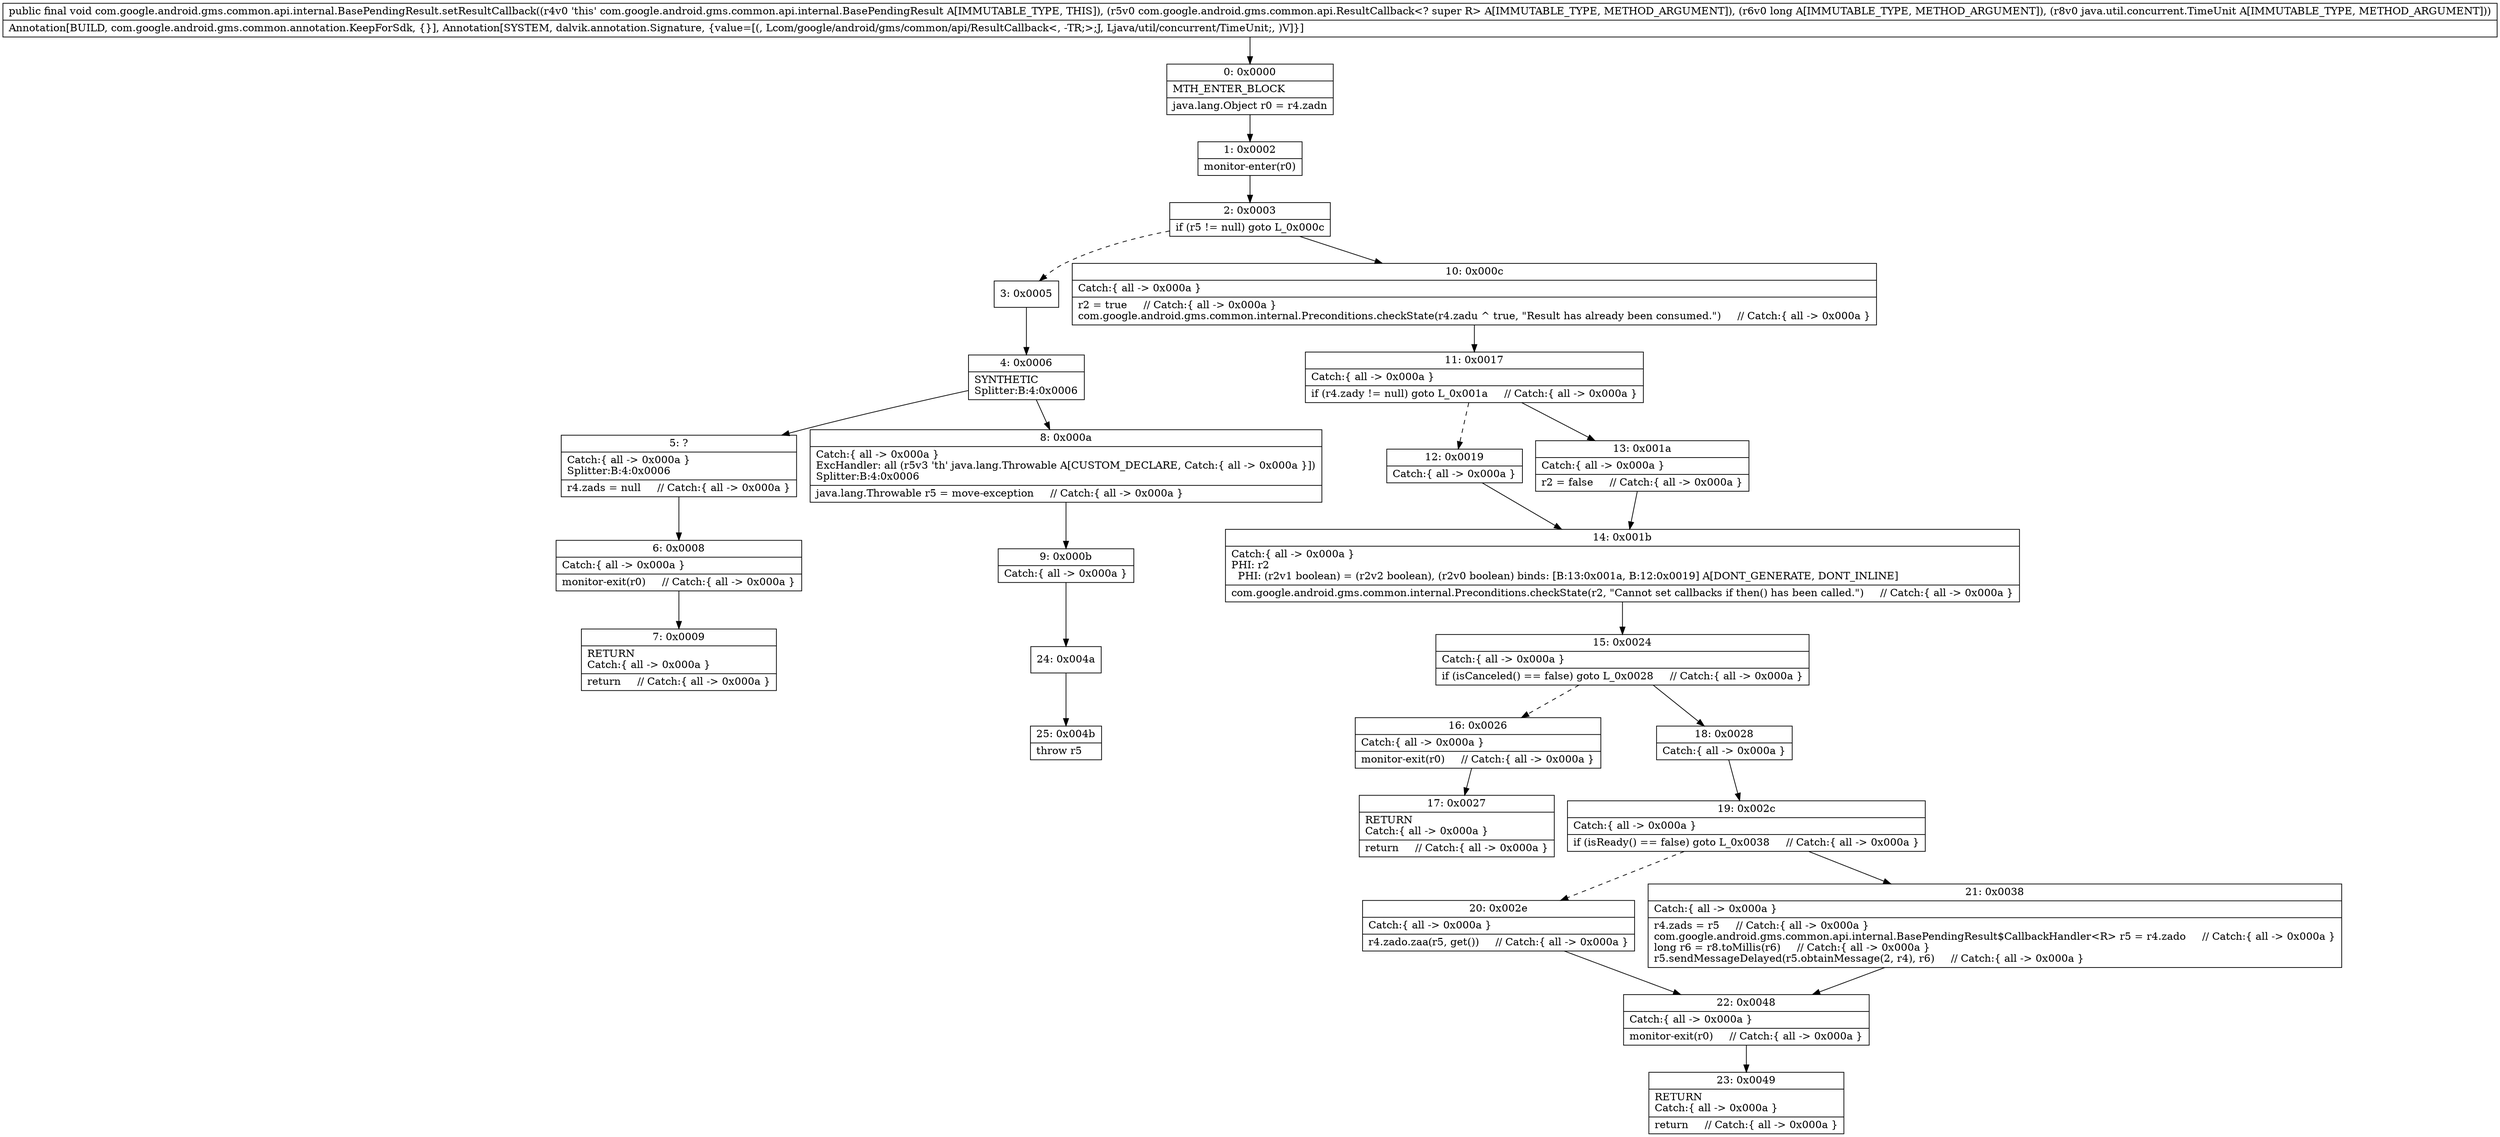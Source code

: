 digraph "CFG forcom.google.android.gms.common.api.internal.BasePendingResult.setResultCallback(Lcom\/google\/android\/gms\/common\/api\/ResultCallback;JLjava\/util\/concurrent\/TimeUnit;)V" {
Node_0 [shape=record,label="{0\:\ 0x0000|MTH_ENTER_BLOCK\l|java.lang.Object r0 = r4.zadn\l}"];
Node_1 [shape=record,label="{1\:\ 0x0002|monitor\-enter(r0)\l}"];
Node_2 [shape=record,label="{2\:\ 0x0003|if (r5 != null) goto L_0x000c\l}"];
Node_3 [shape=record,label="{3\:\ 0x0005}"];
Node_4 [shape=record,label="{4\:\ 0x0006|SYNTHETIC\lSplitter:B:4:0x0006\l}"];
Node_5 [shape=record,label="{5\:\ ?|Catch:\{ all \-\> 0x000a \}\lSplitter:B:4:0x0006\l|r4.zads = null     \/\/ Catch:\{ all \-\> 0x000a \}\l}"];
Node_6 [shape=record,label="{6\:\ 0x0008|Catch:\{ all \-\> 0x000a \}\l|monitor\-exit(r0)     \/\/ Catch:\{ all \-\> 0x000a \}\l}"];
Node_7 [shape=record,label="{7\:\ 0x0009|RETURN\lCatch:\{ all \-\> 0x000a \}\l|return     \/\/ Catch:\{ all \-\> 0x000a \}\l}"];
Node_8 [shape=record,label="{8\:\ 0x000a|Catch:\{ all \-\> 0x000a \}\lExcHandler: all (r5v3 'th' java.lang.Throwable A[CUSTOM_DECLARE, Catch:\{ all \-\> 0x000a \}])\lSplitter:B:4:0x0006\l|java.lang.Throwable r5 = move\-exception     \/\/ Catch:\{ all \-\> 0x000a \}\l}"];
Node_9 [shape=record,label="{9\:\ 0x000b|Catch:\{ all \-\> 0x000a \}\l}"];
Node_10 [shape=record,label="{10\:\ 0x000c|Catch:\{ all \-\> 0x000a \}\l|r2 = true     \/\/ Catch:\{ all \-\> 0x000a \}\lcom.google.android.gms.common.internal.Preconditions.checkState(r4.zadu ^ true, \"Result has already been consumed.\")     \/\/ Catch:\{ all \-\> 0x000a \}\l}"];
Node_11 [shape=record,label="{11\:\ 0x0017|Catch:\{ all \-\> 0x000a \}\l|if (r4.zady != null) goto L_0x001a     \/\/ Catch:\{ all \-\> 0x000a \}\l}"];
Node_12 [shape=record,label="{12\:\ 0x0019|Catch:\{ all \-\> 0x000a \}\l}"];
Node_13 [shape=record,label="{13\:\ 0x001a|Catch:\{ all \-\> 0x000a \}\l|r2 = false     \/\/ Catch:\{ all \-\> 0x000a \}\l}"];
Node_14 [shape=record,label="{14\:\ 0x001b|Catch:\{ all \-\> 0x000a \}\lPHI: r2 \l  PHI: (r2v1 boolean) = (r2v2 boolean), (r2v0 boolean) binds: [B:13:0x001a, B:12:0x0019] A[DONT_GENERATE, DONT_INLINE]\l|com.google.android.gms.common.internal.Preconditions.checkState(r2, \"Cannot set callbacks if then() has been called.\")     \/\/ Catch:\{ all \-\> 0x000a \}\l}"];
Node_15 [shape=record,label="{15\:\ 0x0024|Catch:\{ all \-\> 0x000a \}\l|if (isCanceled() == false) goto L_0x0028     \/\/ Catch:\{ all \-\> 0x000a \}\l}"];
Node_16 [shape=record,label="{16\:\ 0x0026|Catch:\{ all \-\> 0x000a \}\l|monitor\-exit(r0)     \/\/ Catch:\{ all \-\> 0x000a \}\l}"];
Node_17 [shape=record,label="{17\:\ 0x0027|RETURN\lCatch:\{ all \-\> 0x000a \}\l|return     \/\/ Catch:\{ all \-\> 0x000a \}\l}"];
Node_18 [shape=record,label="{18\:\ 0x0028|Catch:\{ all \-\> 0x000a \}\l}"];
Node_19 [shape=record,label="{19\:\ 0x002c|Catch:\{ all \-\> 0x000a \}\l|if (isReady() == false) goto L_0x0038     \/\/ Catch:\{ all \-\> 0x000a \}\l}"];
Node_20 [shape=record,label="{20\:\ 0x002e|Catch:\{ all \-\> 0x000a \}\l|r4.zado.zaa(r5, get())     \/\/ Catch:\{ all \-\> 0x000a \}\l}"];
Node_21 [shape=record,label="{21\:\ 0x0038|Catch:\{ all \-\> 0x000a \}\l|r4.zads = r5     \/\/ Catch:\{ all \-\> 0x000a \}\lcom.google.android.gms.common.api.internal.BasePendingResult$CallbackHandler\<R\> r5 = r4.zado     \/\/ Catch:\{ all \-\> 0x000a \}\llong r6 = r8.toMillis(r6)     \/\/ Catch:\{ all \-\> 0x000a \}\lr5.sendMessageDelayed(r5.obtainMessage(2, r4), r6)     \/\/ Catch:\{ all \-\> 0x000a \}\l}"];
Node_22 [shape=record,label="{22\:\ 0x0048|Catch:\{ all \-\> 0x000a \}\l|monitor\-exit(r0)     \/\/ Catch:\{ all \-\> 0x000a \}\l}"];
Node_23 [shape=record,label="{23\:\ 0x0049|RETURN\lCatch:\{ all \-\> 0x000a \}\l|return     \/\/ Catch:\{ all \-\> 0x000a \}\l}"];
Node_24 [shape=record,label="{24\:\ 0x004a}"];
Node_25 [shape=record,label="{25\:\ 0x004b|throw r5\l}"];
MethodNode[shape=record,label="{public final void com.google.android.gms.common.api.internal.BasePendingResult.setResultCallback((r4v0 'this' com.google.android.gms.common.api.internal.BasePendingResult A[IMMUTABLE_TYPE, THIS]), (r5v0 com.google.android.gms.common.api.ResultCallback\<? super R\> A[IMMUTABLE_TYPE, METHOD_ARGUMENT]), (r6v0 long A[IMMUTABLE_TYPE, METHOD_ARGUMENT]), (r8v0 java.util.concurrent.TimeUnit A[IMMUTABLE_TYPE, METHOD_ARGUMENT]))  | Annotation[BUILD, com.google.android.gms.common.annotation.KeepForSdk, \{\}], Annotation[SYSTEM, dalvik.annotation.Signature, \{value=[(, Lcom\/google\/android\/gms\/common\/api\/ResultCallback\<, \-TR;\>;J, Ljava\/util\/concurrent\/TimeUnit;, )V]\}]\l}"];
MethodNode -> Node_0;
Node_0 -> Node_1;
Node_1 -> Node_2;
Node_2 -> Node_3[style=dashed];
Node_2 -> Node_10;
Node_3 -> Node_4;
Node_4 -> Node_5;
Node_4 -> Node_8;
Node_5 -> Node_6;
Node_6 -> Node_7;
Node_8 -> Node_9;
Node_9 -> Node_24;
Node_10 -> Node_11;
Node_11 -> Node_12[style=dashed];
Node_11 -> Node_13;
Node_12 -> Node_14;
Node_13 -> Node_14;
Node_14 -> Node_15;
Node_15 -> Node_16[style=dashed];
Node_15 -> Node_18;
Node_16 -> Node_17;
Node_18 -> Node_19;
Node_19 -> Node_20[style=dashed];
Node_19 -> Node_21;
Node_20 -> Node_22;
Node_21 -> Node_22;
Node_22 -> Node_23;
Node_24 -> Node_25;
}


